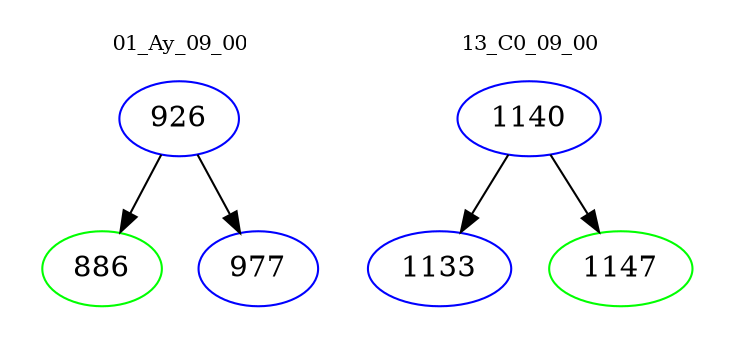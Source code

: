 digraph{
subgraph cluster_0 {
color = white
label = "01_Ay_09_00";
fontsize=10;
T0_926 [label="926", color="blue"]
T0_926 -> T0_886 [color="black"]
T0_886 [label="886", color="green"]
T0_926 -> T0_977 [color="black"]
T0_977 [label="977", color="blue"]
}
subgraph cluster_1 {
color = white
label = "13_C0_09_00";
fontsize=10;
T1_1140 [label="1140", color="blue"]
T1_1140 -> T1_1133 [color="black"]
T1_1133 [label="1133", color="blue"]
T1_1140 -> T1_1147 [color="black"]
T1_1147 [label="1147", color="green"]
}
}
